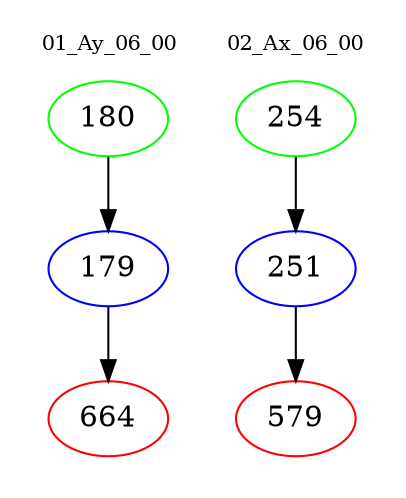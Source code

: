 digraph{
subgraph cluster_0 {
color = white
label = "01_Ay_06_00";
fontsize=10;
T0_180 [label="180", color="green"]
T0_180 -> T0_179 [color="black"]
T0_179 [label="179", color="blue"]
T0_179 -> T0_664 [color="black"]
T0_664 [label="664", color="red"]
}
subgraph cluster_1 {
color = white
label = "02_Ax_06_00";
fontsize=10;
T1_254 [label="254", color="green"]
T1_254 -> T1_251 [color="black"]
T1_251 [label="251", color="blue"]
T1_251 -> T1_579 [color="black"]
T1_579 [label="579", color="red"]
}
}
